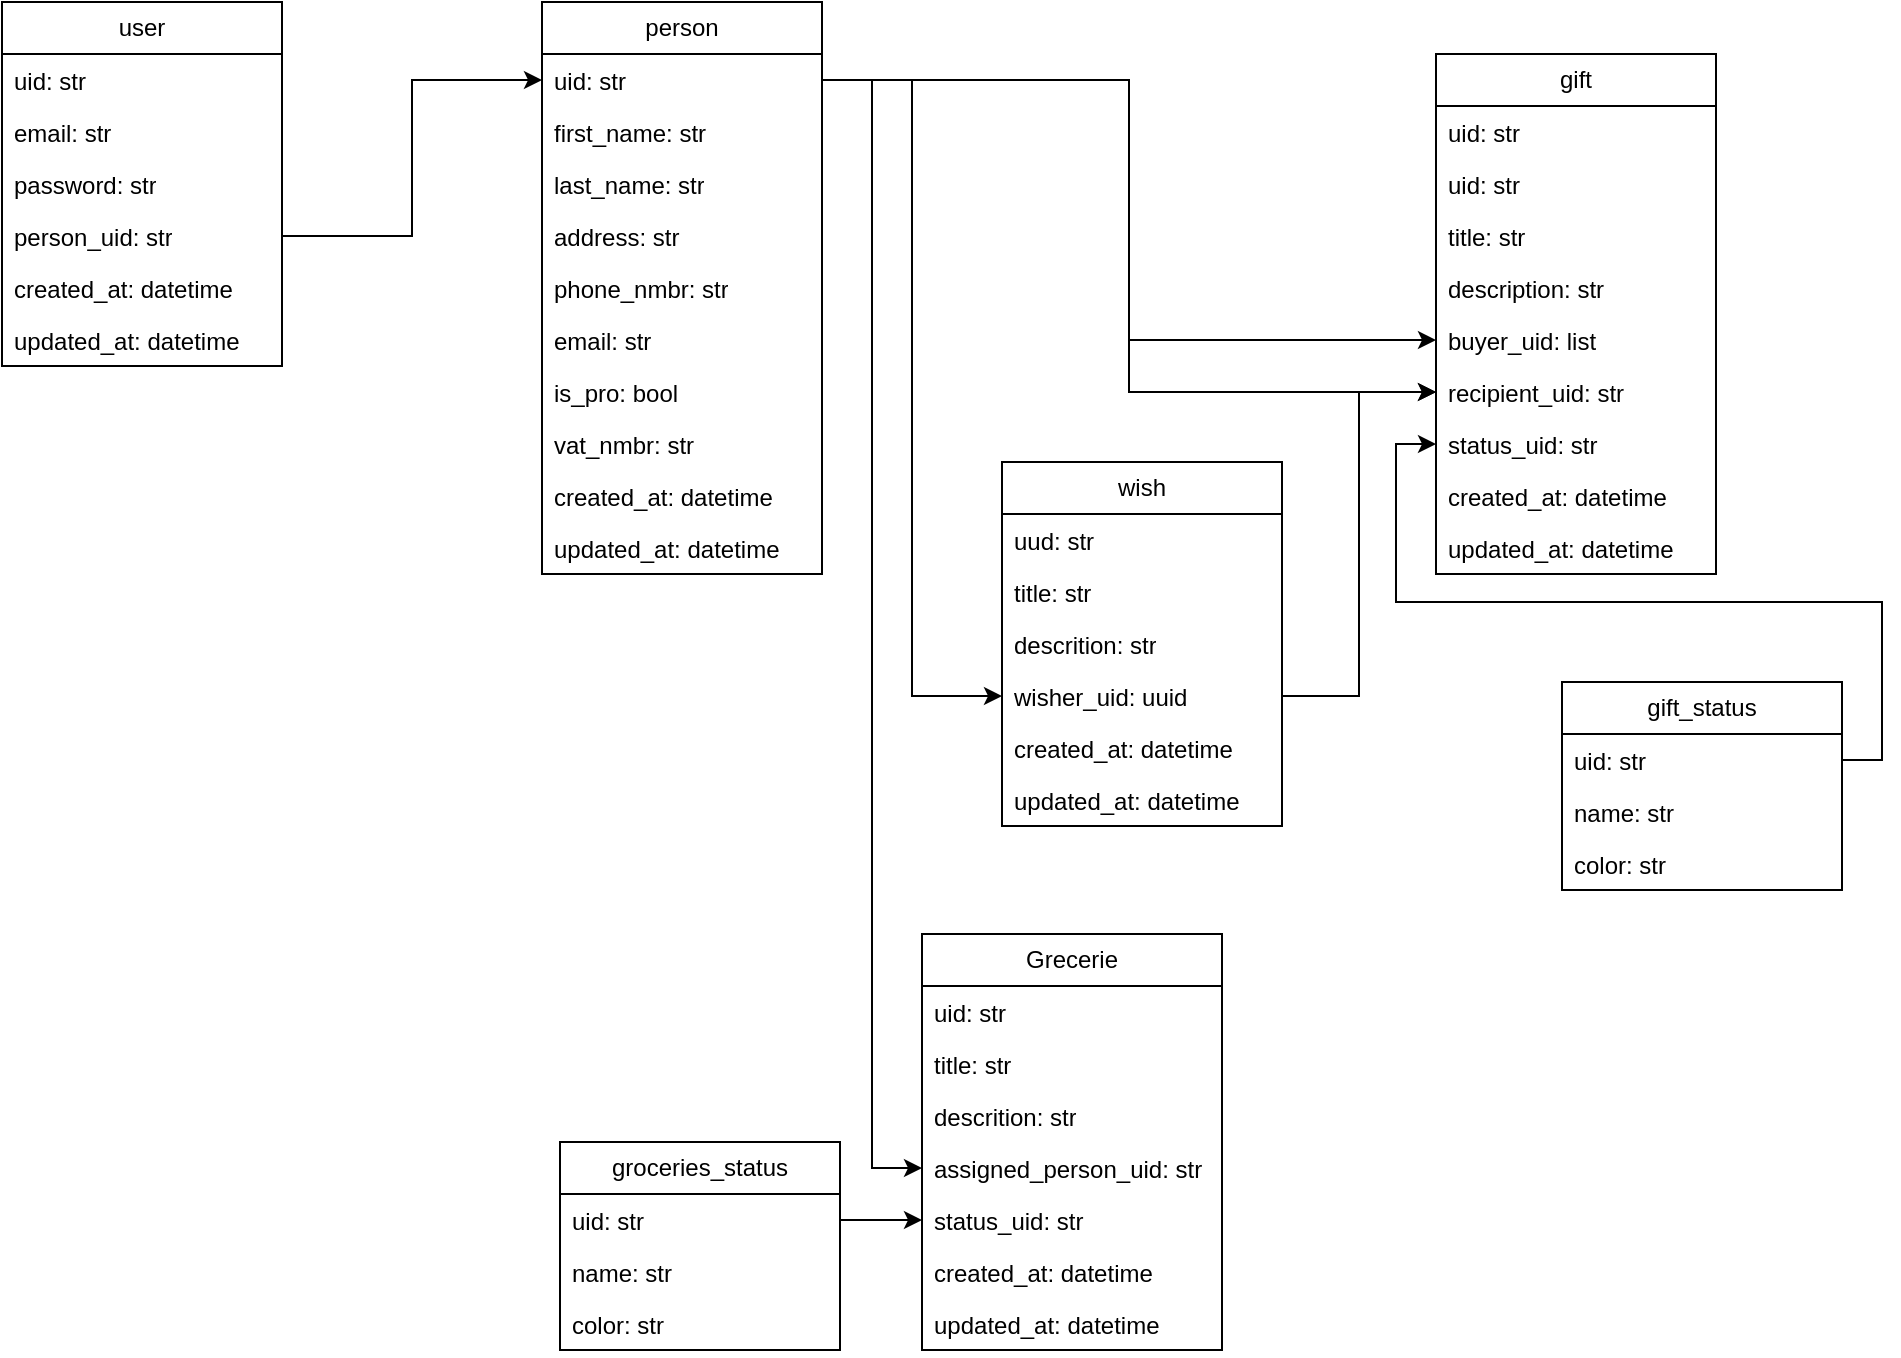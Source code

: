 <mxfile version="28.0.6">
  <diagram name="Page-1" id="Fj_bcnK0kFQZBGfjPwkE">
    <mxGraphModel dx="2053" dy="736" grid="1" gridSize="10" guides="1" tooltips="1" connect="1" arrows="1" fold="1" page="1" pageScale="1" pageWidth="827" pageHeight="1169" math="0" shadow="0">
      <root>
        <mxCell id="0" />
        <mxCell id="1" parent="0" />
        <mxCell id="BOcn3mbC0tBYAJO6plp7-1" value="person" style="swimlane;fontStyle=0;childLayout=stackLayout;horizontal=1;startSize=26;fillColor=none;horizontalStack=0;resizeParent=1;resizeParentMax=0;resizeLast=0;collapsible=1;marginBottom=0;whiteSpace=wrap;html=1;" parent="1" vertex="1">
          <mxGeometry x="240" y="40" width="140" height="286" as="geometry" />
        </mxCell>
        <mxCell id="BOcn3mbC0tBYAJO6plp7-20" value="uid: str" style="text;strokeColor=none;fillColor=none;align=left;verticalAlign=top;spacingLeft=4;spacingRight=4;overflow=hidden;rotatable=0;points=[[0,0.5],[1,0.5]];portConstraint=eastwest;whiteSpace=wrap;html=1;" parent="BOcn3mbC0tBYAJO6plp7-1" vertex="1">
          <mxGeometry y="26" width="140" height="26" as="geometry" />
        </mxCell>
        <mxCell id="BOcn3mbC0tBYAJO6plp7-2" value="first_name: str" style="text;strokeColor=none;fillColor=none;align=left;verticalAlign=top;spacingLeft=4;spacingRight=4;overflow=hidden;rotatable=0;points=[[0,0.5],[1,0.5]];portConstraint=eastwest;whiteSpace=wrap;html=1;" parent="BOcn3mbC0tBYAJO6plp7-1" vertex="1">
          <mxGeometry y="52" width="140" height="26" as="geometry" />
        </mxCell>
        <mxCell id="BOcn3mbC0tBYAJO6plp7-3" value="last_name: str" style="text;strokeColor=none;fillColor=none;align=left;verticalAlign=top;spacingLeft=4;spacingRight=4;overflow=hidden;rotatable=0;points=[[0,0.5],[1,0.5]];portConstraint=eastwest;whiteSpace=wrap;html=1;" parent="BOcn3mbC0tBYAJO6plp7-1" vertex="1">
          <mxGeometry y="78" width="140" height="26" as="geometry" />
        </mxCell>
        <mxCell id="BOcn3mbC0tBYAJO6plp7-4" value="address: str" style="text;strokeColor=none;fillColor=none;align=left;verticalAlign=top;spacingLeft=4;spacingRight=4;overflow=hidden;rotatable=0;points=[[0,0.5],[1,0.5]];portConstraint=eastwest;whiteSpace=wrap;html=1;" parent="BOcn3mbC0tBYAJO6plp7-1" vertex="1">
          <mxGeometry y="104" width="140" height="26" as="geometry" />
        </mxCell>
        <mxCell id="BOcn3mbC0tBYAJO6plp7-16" value="phone_nmbr: str" style="text;strokeColor=none;fillColor=none;align=left;verticalAlign=top;spacingLeft=4;spacingRight=4;overflow=hidden;rotatable=0;points=[[0,0.5],[1,0.5]];portConstraint=eastwest;whiteSpace=wrap;html=1;" parent="BOcn3mbC0tBYAJO6plp7-1" vertex="1">
          <mxGeometry y="130" width="140" height="26" as="geometry" />
        </mxCell>
        <mxCell id="BOcn3mbC0tBYAJO6plp7-17" value="email: str" style="text;strokeColor=none;fillColor=none;align=left;verticalAlign=top;spacingLeft=4;spacingRight=4;overflow=hidden;rotatable=0;points=[[0,0.5],[1,0.5]];portConstraint=eastwest;whiteSpace=wrap;html=1;" parent="BOcn3mbC0tBYAJO6plp7-1" vertex="1">
          <mxGeometry y="156" width="140" height="26" as="geometry" />
        </mxCell>
        <mxCell id="BOcn3mbC0tBYAJO6plp7-18" value="is_pro: bool" style="text;strokeColor=none;fillColor=none;align=left;verticalAlign=top;spacingLeft=4;spacingRight=4;overflow=hidden;rotatable=0;points=[[0,0.5],[1,0.5]];portConstraint=eastwest;whiteSpace=wrap;html=1;" parent="BOcn3mbC0tBYAJO6plp7-1" vertex="1">
          <mxGeometry y="182" width="140" height="26" as="geometry" />
        </mxCell>
        <mxCell id="BOcn3mbC0tBYAJO6plp7-19" value="vat_nmbr: str" style="text;strokeColor=none;fillColor=none;align=left;verticalAlign=top;spacingLeft=4;spacingRight=4;overflow=hidden;rotatable=0;points=[[0,0.5],[1,0.5]];portConstraint=eastwest;whiteSpace=wrap;html=1;" parent="BOcn3mbC0tBYAJO6plp7-1" vertex="1">
          <mxGeometry y="208" width="140" height="26" as="geometry" />
        </mxCell>
        <mxCell id="BOcn3mbC0tBYAJO6plp7-23" value="created_at: datetime" style="text;strokeColor=none;fillColor=none;align=left;verticalAlign=top;spacingLeft=4;spacingRight=4;overflow=hidden;rotatable=0;points=[[0,0.5],[1,0.5]];portConstraint=eastwest;whiteSpace=wrap;html=1;" parent="BOcn3mbC0tBYAJO6plp7-1" vertex="1">
          <mxGeometry y="234" width="140" height="26" as="geometry" />
        </mxCell>
        <mxCell id="BOcn3mbC0tBYAJO6plp7-24" value="updated_at: datetime" style="text;strokeColor=none;fillColor=none;align=left;verticalAlign=top;spacingLeft=4;spacingRight=4;overflow=hidden;rotatable=0;points=[[0,0.5],[1,0.5]];portConstraint=eastwest;whiteSpace=wrap;html=1;" parent="BOcn3mbC0tBYAJO6plp7-1" vertex="1">
          <mxGeometry y="260" width="140" height="26" as="geometry" />
        </mxCell>
        <mxCell id="BOcn3mbC0tBYAJO6plp7-5" value="user" style="swimlane;fontStyle=0;childLayout=stackLayout;horizontal=1;startSize=26;fillColor=none;horizontalStack=0;resizeParent=1;resizeParentMax=0;resizeLast=0;collapsible=1;marginBottom=0;whiteSpace=wrap;html=1;" parent="1" vertex="1">
          <mxGeometry x="-30" y="40" width="140" height="182" as="geometry" />
        </mxCell>
        <mxCell id="BOcn3mbC0tBYAJO6plp7-6" value="uid: str" style="text;strokeColor=none;fillColor=none;align=left;verticalAlign=top;spacingLeft=4;spacingRight=4;overflow=hidden;rotatable=0;points=[[0,0.5],[1,0.5]];portConstraint=eastwest;whiteSpace=wrap;html=1;" parent="BOcn3mbC0tBYAJO6plp7-5" vertex="1">
          <mxGeometry y="26" width="140" height="26" as="geometry" />
        </mxCell>
        <mxCell id="BOcn3mbC0tBYAJO6plp7-7" value="email: str" style="text;strokeColor=none;fillColor=none;align=left;verticalAlign=top;spacingLeft=4;spacingRight=4;overflow=hidden;rotatable=0;points=[[0,0.5],[1,0.5]];portConstraint=eastwest;whiteSpace=wrap;html=1;" parent="BOcn3mbC0tBYAJO6plp7-5" vertex="1">
          <mxGeometry y="52" width="140" height="26" as="geometry" />
        </mxCell>
        <mxCell id="BOcn3mbC0tBYAJO6plp7-8" value="password: str" style="text;strokeColor=none;fillColor=none;align=left;verticalAlign=top;spacingLeft=4;spacingRight=4;overflow=hidden;rotatable=0;points=[[0,0.5],[1,0.5]];portConstraint=eastwest;whiteSpace=wrap;html=1;" parent="BOcn3mbC0tBYAJO6plp7-5" vertex="1">
          <mxGeometry y="78" width="140" height="26" as="geometry" />
        </mxCell>
        <mxCell id="BOcn3mbC0tBYAJO6plp7-15" value="person_uid: str" style="text;strokeColor=none;fillColor=none;align=left;verticalAlign=top;spacingLeft=4;spacingRight=4;overflow=hidden;rotatable=0;points=[[0,0.5],[1,0.5]];portConstraint=eastwest;whiteSpace=wrap;html=1;" parent="BOcn3mbC0tBYAJO6plp7-5" vertex="1">
          <mxGeometry y="104" width="140" height="26" as="geometry" />
        </mxCell>
        <mxCell id="BOcn3mbC0tBYAJO6plp7-21" value="created_at: datetime" style="text;strokeColor=none;fillColor=none;align=left;verticalAlign=top;spacingLeft=4;spacingRight=4;overflow=hidden;rotatable=0;points=[[0,0.5],[1,0.5]];portConstraint=eastwest;whiteSpace=wrap;html=1;" parent="BOcn3mbC0tBYAJO6plp7-5" vertex="1">
          <mxGeometry y="130" width="140" height="26" as="geometry" />
        </mxCell>
        <mxCell id="BOcn3mbC0tBYAJO6plp7-22" value="updated_at: datetime" style="text;strokeColor=none;fillColor=none;align=left;verticalAlign=top;spacingLeft=4;spacingRight=4;overflow=hidden;rotatable=0;points=[[0,0.5],[1,0.5]];portConstraint=eastwest;whiteSpace=wrap;html=1;" parent="BOcn3mbC0tBYAJO6plp7-5" vertex="1">
          <mxGeometry y="156" width="140" height="26" as="geometry" />
        </mxCell>
        <mxCell id="BOcn3mbC0tBYAJO6plp7-9" value="gift" style="swimlane;fontStyle=0;childLayout=stackLayout;horizontal=1;startSize=26;fillColor=none;horizontalStack=0;resizeParent=1;resizeParentMax=0;resizeLast=0;collapsible=1;marginBottom=0;whiteSpace=wrap;html=1;" parent="1" vertex="1">
          <mxGeometry x="687" y="66" width="140" height="260" as="geometry" />
        </mxCell>
        <mxCell id="BOcn3mbC0tBYAJO6plp7-10" value="uid: str" style="text;strokeColor=none;fillColor=none;align=left;verticalAlign=top;spacingLeft=4;spacingRight=4;overflow=hidden;rotatable=0;points=[[0,0.5],[1,0.5]];portConstraint=eastwest;whiteSpace=wrap;html=1;" parent="BOcn3mbC0tBYAJO6plp7-9" vertex="1">
          <mxGeometry y="26" width="140" height="26" as="geometry" />
        </mxCell>
        <mxCell id="Zy3bcjfj7XZEjEghpYci-42" value="uid: str" style="text;strokeColor=none;fillColor=none;align=left;verticalAlign=top;spacingLeft=4;spacingRight=4;overflow=hidden;rotatable=0;points=[[0,0.5],[1,0.5]];portConstraint=eastwest;whiteSpace=wrap;html=1;" vertex="1" parent="BOcn3mbC0tBYAJO6plp7-9">
          <mxGeometry y="52" width="140" height="26" as="geometry" />
        </mxCell>
        <mxCell id="BOcn3mbC0tBYAJO6plp7-11" value="title: str" style="text;strokeColor=none;fillColor=none;align=left;verticalAlign=top;spacingLeft=4;spacingRight=4;overflow=hidden;rotatable=0;points=[[0,0.5],[1,0.5]];portConstraint=eastwest;whiteSpace=wrap;html=1;" parent="BOcn3mbC0tBYAJO6plp7-9" vertex="1">
          <mxGeometry y="78" width="140" height="26" as="geometry" />
        </mxCell>
        <mxCell id="BOcn3mbC0tBYAJO6plp7-12" value="description: str" style="text;strokeColor=none;fillColor=none;align=left;verticalAlign=top;spacingLeft=4;spacingRight=4;overflow=hidden;rotatable=0;points=[[0,0.5],[1,0.5]];portConstraint=eastwest;whiteSpace=wrap;html=1;" parent="BOcn3mbC0tBYAJO6plp7-9" vertex="1">
          <mxGeometry y="104" width="140" height="26" as="geometry" />
        </mxCell>
        <mxCell id="BOcn3mbC0tBYAJO6plp7-30" value="buyer_uid: list" style="text;strokeColor=none;fillColor=none;align=left;verticalAlign=top;spacingLeft=4;spacingRight=4;overflow=hidden;rotatable=0;points=[[0,0.5],[1,0.5]];portConstraint=eastwest;whiteSpace=wrap;html=1;" parent="BOcn3mbC0tBYAJO6plp7-9" vertex="1">
          <mxGeometry y="130" width="140" height="26" as="geometry" />
        </mxCell>
        <mxCell id="BOcn3mbC0tBYAJO6plp7-29" value="recipient_uid: str" style="text;strokeColor=none;fillColor=none;align=left;verticalAlign=top;spacingLeft=4;spacingRight=4;overflow=hidden;rotatable=0;points=[[0,0.5],[1,0.5]];portConstraint=eastwest;whiteSpace=wrap;html=1;" parent="BOcn3mbC0tBYAJO6plp7-9" vertex="1">
          <mxGeometry y="156" width="140" height="26" as="geometry" />
        </mxCell>
        <mxCell id="Zy3bcjfj7XZEjEghpYci-32" value="status_uid: str" style="text;strokeColor=none;fillColor=none;align=left;verticalAlign=top;spacingLeft=4;spacingRight=4;overflow=hidden;rotatable=0;points=[[0,0.5],[1,0.5]];portConstraint=eastwest;whiteSpace=wrap;html=1;" vertex="1" parent="BOcn3mbC0tBYAJO6plp7-9">
          <mxGeometry y="182" width="140" height="26" as="geometry" />
        </mxCell>
        <mxCell id="BOcn3mbC0tBYAJO6plp7-25" value="created_at: datetime" style="text;strokeColor=none;fillColor=none;align=left;verticalAlign=top;spacingLeft=4;spacingRight=4;overflow=hidden;rotatable=0;points=[[0,0.5],[1,0.5]];portConstraint=eastwest;whiteSpace=wrap;html=1;" parent="BOcn3mbC0tBYAJO6plp7-9" vertex="1">
          <mxGeometry y="208" width="140" height="26" as="geometry" />
        </mxCell>
        <mxCell id="BOcn3mbC0tBYAJO6plp7-26" value="updated_at: datetime" style="text;strokeColor=none;fillColor=none;align=left;verticalAlign=top;spacingLeft=4;spacingRight=4;overflow=hidden;rotatable=0;points=[[0,0.5],[1,0.5]];portConstraint=eastwest;whiteSpace=wrap;html=1;" parent="BOcn3mbC0tBYAJO6plp7-9" vertex="1">
          <mxGeometry y="234" width="140" height="26" as="geometry" />
        </mxCell>
        <mxCell id="BOcn3mbC0tBYAJO6plp7-28" style="edgeStyle=orthogonalEdgeStyle;rounded=0;orthogonalLoop=1;jettySize=auto;html=1;exitX=1;exitY=0.5;exitDx=0;exitDy=0;entryX=0;entryY=0.5;entryDx=0;entryDy=0;" parent="1" source="BOcn3mbC0tBYAJO6plp7-15" target="BOcn3mbC0tBYAJO6plp7-20" edge="1">
          <mxGeometry relative="1" as="geometry" />
        </mxCell>
        <mxCell id="BOcn3mbC0tBYAJO6plp7-31" style="edgeStyle=orthogonalEdgeStyle;rounded=0;orthogonalLoop=1;jettySize=auto;html=1;exitX=1;exitY=0.5;exitDx=0;exitDy=0;entryX=0;entryY=0.5;entryDx=0;entryDy=0;" parent="1" source="BOcn3mbC0tBYAJO6plp7-20" target="BOcn3mbC0tBYAJO6plp7-30" edge="1">
          <mxGeometry relative="1" as="geometry" />
        </mxCell>
        <mxCell id="BOcn3mbC0tBYAJO6plp7-32" style="edgeStyle=orthogonalEdgeStyle;rounded=0;orthogonalLoop=1;jettySize=auto;html=1;exitX=1;exitY=0.5;exitDx=0;exitDy=0;entryX=0;entryY=0.5;entryDx=0;entryDy=0;" parent="1" source="BOcn3mbC0tBYAJO6plp7-20" target="BOcn3mbC0tBYAJO6plp7-29" edge="1">
          <mxGeometry relative="1" as="geometry" />
        </mxCell>
        <mxCell id="Zy3bcjfj7XZEjEghpYci-1" value="wish" style="swimlane;fontStyle=0;childLayout=stackLayout;horizontal=1;startSize=26;fillColor=none;horizontalStack=0;resizeParent=1;resizeParentMax=0;resizeLast=0;collapsible=1;marginBottom=0;whiteSpace=wrap;html=1;" vertex="1" parent="1">
          <mxGeometry x="470" y="270" width="140" height="182" as="geometry" />
        </mxCell>
        <mxCell id="Zy3bcjfj7XZEjEghpYci-2" value="uud: str" style="text;strokeColor=none;fillColor=none;align=left;verticalAlign=top;spacingLeft=4;spacingRight=4;overflow=hidden;rotatable=0;points=[[0,0.5],[1,0.5]];portConstraint=eastwest;whiteSpace=wrap;html=1;" vertex="1" parent="Zy3bcjfj7XZEjEghpYci-1">
          <mxGeometry y="26" width="140" height="26" as="geometry" />
        </mxCell>
        <mxCell id="Zy3bcjfj7XZEjEghpYci-3" value="title: str" style="text;strokeColor=none;fillColor=none;align=left;verticalAlign=top;spacingLeft=4;spacingRight=4;overflow=hidden;rotatable=0;points=[[0,0.5],[1,0.5]];portConstraint=eastwest;whiteSpace=wrap;html=1;" vertex="1" parent="Zy3bcjfj7XZEjEghpYci-1">
          <mxGeometry y="52" width="140" height="26" as="geometry" />
        </mxCell>
        <mxCell id="Zy3bcjfj7XZEjEghpYci-4" value="descrition: str" style="text;strokeColor=none;fillColor=none;align=left;verticalAlign=top;spacingLeft=4;spacingRight=4;overflow=hidden;rotatable=0;points=[[0,0.5],[1,0.5]];portConstraint=eastwest;whiteSpace=wrap;html=1;" vertex="1" parent="Zy3bcjfj7XZEjEghpYci-1">
          <mxGeometry y="78" width="140" height="26" as="geometry" />
        </mxCell>
        <mxCell id="Zy3bcjfj7XZEjEghpYci-7" value="wisher_uid: uuid" style="text;strokeColor=none;fillColor=none;align=left;verticalAlign=top;spacingLeft=4;spacingRight=4;overflow=hidden;rotatable=0;points=[[0,0.5],[1,0.5]];portConstraint=eastwest;whiteSpace=wrap;html=1;" vertex="1" parent="Zy3bcjfj7XZEjEghpYci-1">
          <mxGeometry y="104" width="140" height="26" as="geometry" />
        </mxCell>
        <mxCell id="Zy3bcjfj7XZEjEghpYci-8" value="created_at: datetime" style="text;strokeColor=none;fillColor=none;align=left;verticalAlign=top;spacingLeft=4;spacingRight=4;overflow=hidden;rotatable=0;points=[[0,0.5],[1,0.5]];portConstraint=eastwest;whiteSpace=wrap;html=1;" vertex="1" parent="Zy3bcjfj7XZEjEghpYci-1">
          <mxGeometry y="130" width="140" height="26" as="geometry" />
        </mxCell>
        <mxCell id="Zy3bcjfj7XZEjEghpYci-9" value="updated_at: datetime" style="text;strokeColor=none;fillColor=none;align=left;verticalAlign=top;spacingLeft=4;spacingRight=4;overflow=hidden;rotatable=0;points=[[0,0.5],[1,0.5]];portConstraint=eastwest;whiteSpace=wrap;html=1;" vertex="1" parent="Zy3bcjfj7XZEjEghpYci-1">
          <mxGeometry y="156" width="140" height="26" as="geometry" />
        </mxCell>
        <mxCell id="Zy3bcjfj7XZEjEghpYci-11" style="edgeStyle=orthogonalEdgeStyle;rounded=0;orthogonalLoop=1;jettySize=auto;html=1;exitX=1;exitY=0.5;exitDx=0;exitDy=0;entryX=0;entryY=0.5;entryDx=0;entryDy=0;" edge="1" parent="1" source="BOcn3mbC0tBYAJO6plp7-20" target="Zy3bcjfj7XZEjEghpYci-7">
          <mxGeometry relative="1" as="geometry" />
        </mxCell>
        <mxCell id="Zy3bcjfj7XZEjEghpYci-12" style="edgeStyle=orthogonalEdgeStyle;rounded=0;orthogonalLoop=1;jettySize=auto;html=1;exitX=1;exitY=0.5;exitDx=0;exitDy=0;entryX=0;entryY=0.5;entryDx=0;entryDy=0;" edge="1" parent="1" source="Zy3bcjfj7XZEjEghpYci-7" target="BOcn3mbC0tBYAJO6plp7-29">
          <mxGeometry relative="1" as="geometry" />
        </mxCell>
        <mxCell id="Zy3bcjfj7XZEjEghpYci-13" value="Grecerie" style="swimlane;fontStyle=0;childLayout=stackLayout;horizontal=1;startSize=26;fillColor=none;horizontalStack=0;resizeParent=1;resizeParentMax=0;resizeLast=0;collapsible=1;marginBottom=0;whiteSpace=wrap;html=1;" vertex="1" parent="1">
          <mxGeometry x="430" y="506" width="150" height="208" as="geometry" />
        </mxCell>
        <mxCell id="Zy3bcjfj7XZEjEghpYci-17" value="uid: str" style="text;strokeColor=none;fillColor=none;align=left;verticalAlign=top;spacingLeft=4;spacingRight=4;overflow=hidden;rotatable=0;points=[[0,0.5],[1,0.5]];portConstraint=eastwest;whiteSpace=wrap;html=1;" vertex="1" parent="Zy3bcjfj7XZEjEghpYci-13">
          <mxGeometry y="26" width="150" height="26" as="geometry" />
        </mxCell>
        <mxCell id="Zy3bcjfj7XZEjEghpYci-18" value="title: str" style="text;strokeColor=none;fillColor=none;align=left;verticalAlign=top;spacingLeft=4;spacingRight=4;overflow=hidden;rotatable=0;points=[[0,0.5],[1,0.5]];portConstraint=eastwest;whiteSpace=wrap;html=1;" vertex="1" parent="Zy3bcjfj7XZEjEghpYci-13">
          <mxGeometry y="52" width="150" height="26" as="geometry" />
        </mxCell>
        <mxCell id="Zy3bcjfj7XZEjEghpYci-19" value="descrition: str" style="text;strokeColor=none;fillColor=none;align=left;verticalAlign=top;spacingLeft=4;spacingRight=4;overflow=hidden;rotatable=0;points=[[0,0.5],[1,0.5]];portConstraint=eastwest;whiteSpace=wrap;html=1;" vertex="1" parent="Zy3bcjfj7XZEjEghpYci-13">
          <mxGeometry y="78" width="150" height="26" as="geometry" />
        </mxCell>
        <mxCell id="Zy3bcjfj7XZEjEghpYci-16" value="assigned_person_uid: str" style="text;strokeColor=none;fillColor=none;align=left;verticalAlign=top;spacingLeft=4;spacingRight=4;overflow=hidden;rotatable=0;points=[[0,0.5],[1,0.5]];portConstraint=eastwest;whiteSpace=wrap;html=1;" vertex="1" parent="Zy3bcjfj7XZEjEghpYci-13">
          <mxGeometry y="104" width="150" height="26" as="geometry" />
        </mxCell>
        <mxCell id="Zy3bcjfj7XZEjEghpYci-14" value="status_uid: str" style="text;strokeColor=none;fillColor=none;align=left;verticalAlign=top;spacingLeft=4;spacingRight=4;overflow=hidden;rotatable=0;points=[[0,0.5],[1,0.5]];portConstraint=eastwest;whiteSpace=wrap;html=1;" vertex="1" parent="Zy3bcjfj7XZEjEghpYci-13">
          <mxGeometry y="130" width="150" height="26" as="geometry" />
        </mxCell>
        <mxCell id="Zy3bcjfj7XZEjEghpYci-20" value="created_at: datetime" style="text;strokeColor=none;fillColor=none;align=left;verticalAlign=top;spacingLeft=4;spacingRight=4;overflow=hidden;rotatable=0;points=[[0,0.5],[1,0.5]];portConstraint=eastwest;whiteSpace=wrap;html=1;" vertex="1" parent="Zy3bcjfj7XZEjEghpYci-13">
          <mxGeometry y="156" width="150" height="26" as="geometry" />
        </mxCell>
        <mxCell id="Zy3bcjfj7XZEjEghpYci-21" value="updated_at: datetime" style="text;strokeColor=none;fillColor=none;align=left;verticalAlign=top;spacingLeft=4;spacingRight=4;overflow=hidden;rotatable=0;points=[[0,0.5],[1,0.5]];portConstraint=eastwest;whiteSpace=wrap;html=1;" vertex="1" parent="Zy3bcjfj7XZEjEghpYci-13">
          <mxGeometry y="182" width="150" height="26" as="geometry" />
        </mxCell>
        <mxCell id="Zy3bcjfj7XZEjEghpYci-23" value="gift_status" style="swimlane;fontStyle=0;childLayout=stackLayout;horizontal=1;startSize=26;fillColor=none;horizontalStack=0;resizeParent=1;resizeParentMax=0;resizeLast=0;collapsible=1;marginBottom=0;whiteSpace=wrap;html=1;" vertex="1" parent="1">
          <mxGeometry x="750" y="380" width="140" height="104" as="geometry" />
        </mxCell>
        <mxCell id="Zy3bcjfj7XZEjEghpYci-24" value="uid: str" style="text;strokeColor=none;fillColor=none;align=left;verticalAlign=top;spacingLeft=4;spacingRight=4;overflow=hidden;rotatable=0;points=[[0,0.5],[1,0.5]];portConstraint=eastwest;whiteSpace=wrap;html=1;" vertex="1" parent="Zy3bcjfj7XZEjEghpYci-23">
          <mxGeometry y="26" width="140" height="26" as="geometry" />
        </mxCell>
        <mxCell id="Zy3bcjfj7XZEjEghpYci-25" value="name: str" style="text;strokeColor=none;fillColor=none;align=left;verticalAlign=top;spacingLeft=4;spacingRight=4;overflow=hidden;rotatable=0;points=[[0,0.5],[1,0.5]];portConstraint=eastwest;whiteSpace=wrap;html=1;" vertex="1" parent="Zy3bcjfj7XZEjEghpYci-23">
          <mxGeometry y="52" width="140" height="26" as="geometry" />
        </mxCell>
        <mxCell id="Zy3bcjfj7XZEjEghpYci-26" value="color: str" style="text;strokeColor=none;fillColor=none;align=left;verticalAlign=top;spacingLeft=4;spacingRight=4;overflow=hidden;rotatable=0;points=[[0,0.5],[1,0.5]];portConstraint=eastwest;whiteSpace=wrap;html=1;" vertex="1" parent="Zy3bcjfj7XZEjEghpYci-23">
          <mxGeometry y="78" width="140" height="26" as="geometry" />
        </mxCell>
        <mxCell id="Zy3bcjfj7XZEjEghpYci-27" value="groceries_status" style="swimlane;fontStyle=0;childLayout=stackLayout;horizontal=1;startSize=26;fillColor=none;horizontalStack=0;resizeParent=1;resizeParentMax=0;resizeLast=0;collapsible=1;marginBottom=0;whiteSpace=wrap;html=1;" vertex="1" parent="1">
          <mxGeometry x="249" y="610" width="140" height="104" as="geometry" />
        </mxCell>
        <mxCell id="Zy3bcjfj7XZEjEghpYci-28" value="uid: str" style="text;strokeColor=none;fillColor=none;align=left;verticalAlign=top;spacingLeft=4;spacingRight=4;overflow=hidden;rotatable=0;points=[[0,0.5],[1,0.5]];portConstraint=eastwest;whiteSpace=wrap;html=1;" vertex="1" parent="Zy3bcjfj7XZEjEghpYci-27">
          <mxGeometry y="26" width="140" height="26" as="geometry" />
        </mxCell>
        <mxCell id="Zy3bcjfj7XZEjEghpYci-29" value="name: str" style="text;strokeColor=none;fillColor=none;align=left;verticalAlign=top;spacingLeft=4;spacingRight=4;overflow=hidden;rotatable=0;points=[[0,0.5],[1,0.5]];portConstraint=eastwest;whiteSpace=wrap;html=1;" vertex="1" parent="Zy3bcjfj7XZEjEghpYci-27">
          <mxGeometry y="52" width="140" height="26" as="geometry" />
        </mxCell>
        <mxCell id="Zy3bcjfj7XZEjEghpYci-30" value="color: str" style="text;strokeColor=none;fillColor=none;align=left;verticalAlign=top;spacingLeft=4;spacingRight=4;overflow=hidden;rotatable=0;points=[[0,0.5],[1,0.5]];portConstraint=eastwest;whiteSpace=wrap;html=1;" vertex="1" parent="Zy3bcjfj7XZEjEghpYci-27">
          <mxGeometry y="78" width="140" height="26" as="geometry" />
        </mxCell>
        <mxCell id="Zy3bcjfj7XZEjEghpYci-31" style="edgeStyle=orthogonalEdgeStyle;rounded=0;orthogonalLoop=1;jettySize=auto;html=1;exitX=1;exitY=0.5;exitDx=0;exitDy=0;entryX=0;entryY=0.5;entryDx=0;entryDy=0;" edge="1" parent="1" source="Zy3bcjfj7XZEjEghpYci-28" target="Zy3bcjfj7XZEjEghpYci-14">
          <mxGeometry relative="1" as="geometry" />
        </mxCell>
        <mxCell id="Zy3bcjfj7XZEjEghpYci-33" style="edgeStyle=orthogonalEdgeStyle;rounded=0;orthogonalLoop=1;jettySize=auto;html=1;exitX=1;exitY=0.5;exitDx=0;exitDy=0;entryX=0;entryY=0.5;entryDx=0;entryDy=0;" edge="1" parent="1" source="Zy3bcjfj7XZEjEghpYci-24" target="Zy3bcjfj7XZEjEghpYci-32">
          <mxGeometry relative="1" as="geometry" />
        </mxCell>
        <mxCell id="Zy3bcjfj7XZEjEghpYci-43" style="edgeStyle=orthogonalEdgeStyle;rounded=0;orthogonalLoop=1;jettySize=auto;html=1;exitX=1;exitY=0.5;exitDx=0;exitDy=0;" edge="1" parent="1" source="BOcn3mbC0tBYAJO6plp7-20" target="Zy3bcjfj7XZEjEghpYci-16">
          <mxGeometry relative="1" as="geometry" />
        </mxCell>
      </root>
    </mxGraphModel>
  </diagram>
</mxfile>
